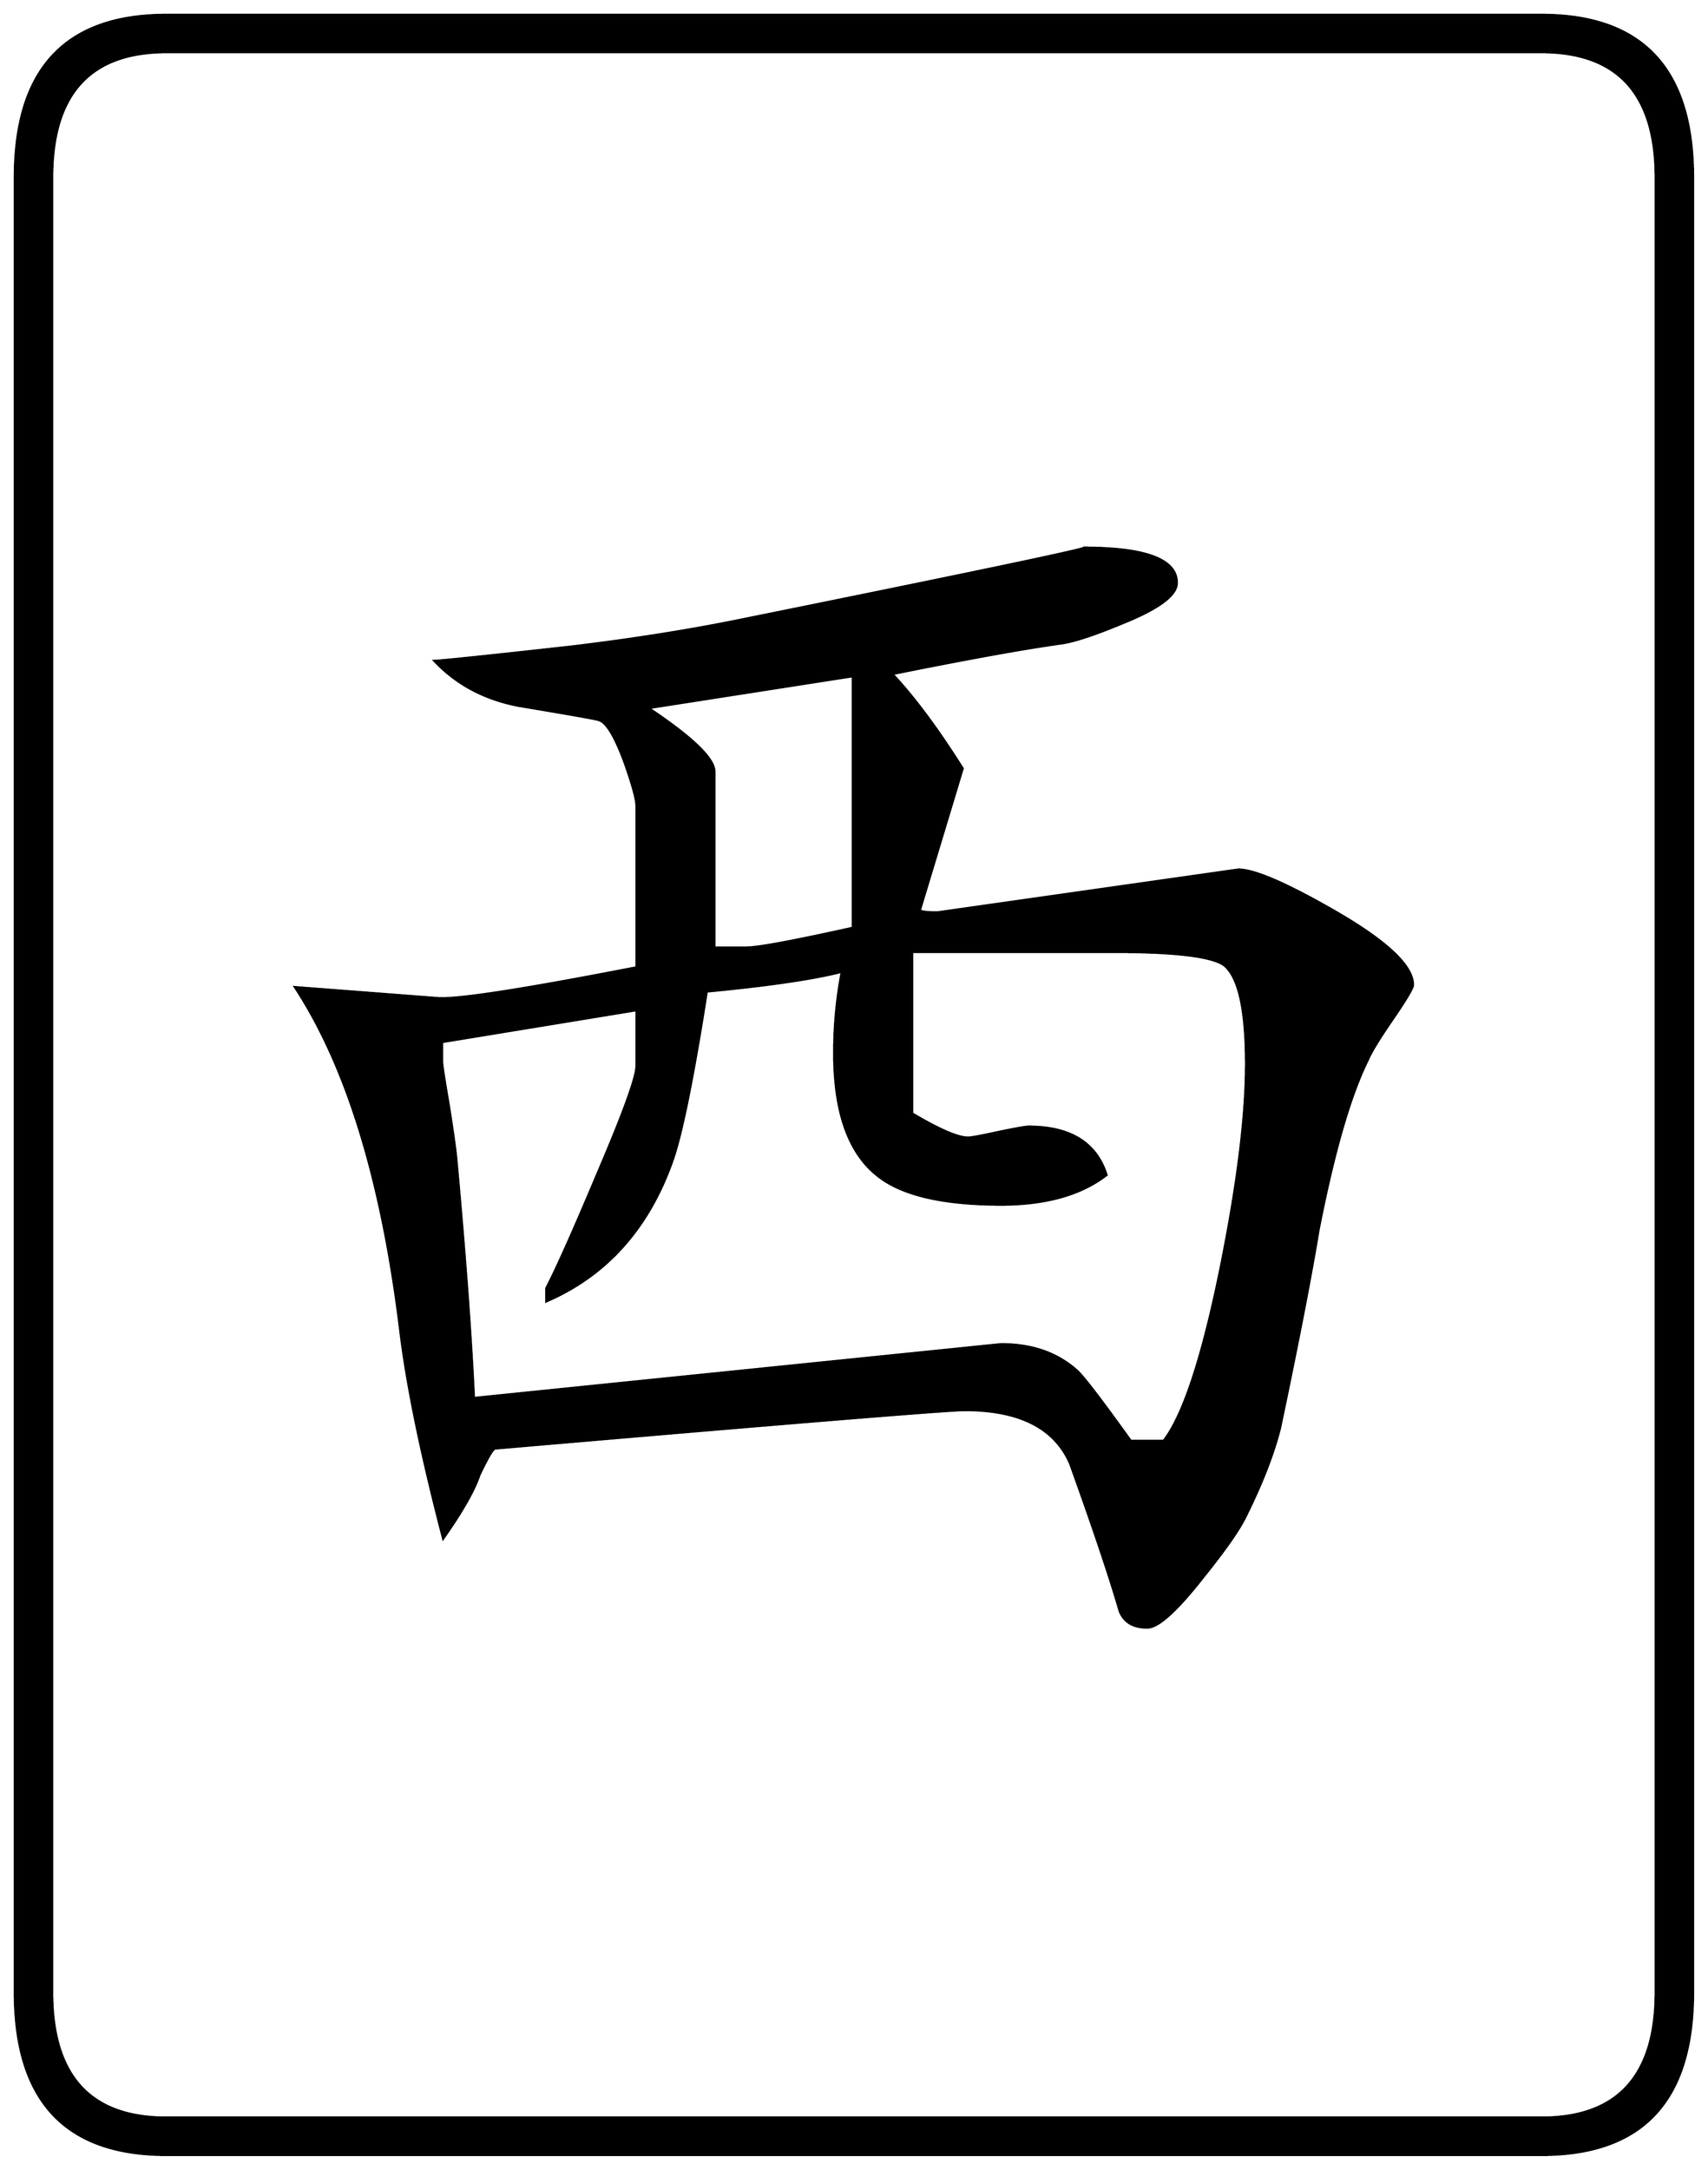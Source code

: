 


\begin{tikzpicture}[y=0.80pt, x=0.80pt, yscale=-1.0, xscale=1.0, inner sep=0pt, outer sep=0pt]
\begin{scope}[shift={(100.0,1706.0)},nonzero rule]
  \path[draw=.,fill=.,line width=1.600pt] (1578.0,244.0) .. controls
    (1578.0,342.667) and (1532.0,392.0) .. (1440.0,392.0) --
    (188.0,392.0) .. controls (96.0,392.0) and (50.0,342.667) ..
    (50.0,244.0) -- (50.0,-1408.0) .. controls (50.0,-1506.667)
    and (96.0,-1556.0) .. (188.0,-1556.0) -- (1440.0,-1556.0) ..
    controls (1532.0,-1556.0) and (1578.0,-1506.667) ..
    (1578.0,-1408.0) -- (1578.0,244.0) -- cycle(1544.0,244.0) --
    (1544.0,-1408.0) .. controls (1544.0,-1484.0) and
    (1509.333,-1522.0) .. (1440.0,-1522.0) -- (188.0,-1522.0) ..
    controls (118.667,-1522.0) and (84.0,-1484.0) ..
    (84.0,-1408.0) -- (84.0,244.0) .. controls (84.0,320.0) and
    (118.667,358.0) .. (188.0,358.0) -- (1440.0,358.0) .. controls
    (1509.333,358.0) and (1544.0,320.0) .. (1544.0,244.0) --
    cycle(1323.0,-673.0) .. controls (1323.0,-670.333) and
    (1317.333,-660.667) .. (1306.0,-644.0) .. controls
    (1292.667,-624.667) and (1284.667,-611.667) .. (1282.0,-605.0) ..
    controls (1266.0,-573.0) and (1251.0,-521.333) ..
    (1237.0,-450.0) .. controls (1230.333,-409.333) and
    (1218.667,-349.333) .. (1202.0,-270.0) .. controls
    (1196.0,-246.0) and (1185.333,-218.667) .. (1170.0,-188.0) ..
    controls (1164.0,-176.0) and (1151.333,-158.0) ..
    (1132.0,-134.0) .. controls (1108.0,-103.333) and
    (1091.0,-88.0) .. (1081.0,-88.0) .. controls (1068.333,-88.0)
    and (1060.0,-93.0) .. (1056.0,-103.0) .. controls
    (1047.333,-133.0) and (1032.333,-177.667) .. (1011.0,-237.0) ..
    controls (997.0,-269.667) and (965.0,-286.0) .. (915.0,-286.0)
    .. controls (899.667,-286.0) and (757.0,-274.333) ..
    (487.0,-251.0) .. controls (485.0,-250.333) and (480.333,-242.333)
    .. (473.0,-227.0) .. controls (468.333,-213.0) and
    (457.333,-193.667) .. (440.0,-169.0) .. controls (420.0,-245.667)
    and (407.0,-308.667) .. (401.0,-358.0) .. controls
    (384.333,-494.667) and (352.333,-599.0) .. (305.0,-671.0) --
    (435.0,-661.0) .. controls (453.0,-659.667) and (513.333,-669.0)
    .. (616.0,-689.0) -- (616.0,-836.0) .. controls
    (616.0,-842.0) and (612.333,-855.333) .. (605.0,-876.0) ..
    controls (596.333,-899.333) and (588.667,-912.0) .. (582.0,-914.0)
    .. controls (581.333,-914.667) and (557.0,-919.0) ..
    (509.0,-927.0) .. controls (477.667,-933.0) and (452.0,-946.667)
    .. (432.0,-968.0) .. controls (437.333,-968.0) and
    (479.0,-972.333) .. (557.0,-981.0) .. controls (612.333,-987.667)
    and (663.0,-995.667) .. (709.0,-1005.0) .. controls
    (926.333,-1049.0) and (1031.0,-1071.0) .. (1023.0,-1071.0) ..
    controls (1079.667,-1071.0) and (1108.0,-1060.333) ..
    (1108.0,-1039.0) .. controls (1108.0,-1027.667) and
    (1091.333,-1015.333) .. (1058.0,-1002.0) .. controls
    (1034.0,-992.0) and (1016.0,-986.0) .. (1004.0,-984.0) ..
    controls (970.0,-979.333) and (918.333,-970.0) .. (849.0,-956.0)
    .. controls (869.0,-934.667) and (890.333,-906.0) ..
    (913.0,-870.0) -- (874.0,-741.0) .. controls (875.333,-739.667)
    and (880.667,-739.0) .. (890.0,-739.0) -- (1164.0,-778.0) ..
    controls (1178.667,-778.0) and (1208.0,-765.333) ..
    (1252.0,-740.0) .. controls (1299.333,-712.667) and
    (1323.0,-690.333) .. (1323.0,-673.0) -- cycle(813.0,-725.0) --
    (813.0,-954.0) -- (627.0,-925.0) .. controls (667.0,-898.333)
    and (687.0,-879.0) .. (687.0,-867.0) -- (687.0,-707.0) --
    (716.0,-707.0) .. controls (726.667,-707.0) and (759.0,-713.0)
    .. (813.0,-725.0) -- cycle(1171.0,-601.0) .. controls
    (1171.0,-650.333) and (1164.333,-680.333) .. (1151.0,-691.0) ..
    controls (1139.667,-699.0) and (1106.667,-703.0) ..
    (1052.0,-703.0) -- (867.0,-703.0) -- (867.0,-556.0) ..
    controls (891.667,-541.333) and (908.667,-534.0) .. (918.0,-534.0)
    .. controls (920.667,-534.0) and (929.667,-535.667) ..
    (945.0,-539.0) .. controls (961.0,-542.333) and (970.333,-544.0)
    .. (973.0,-544.0) .. controls (1011.0,-544.0) and
    (1034.667,-529.333) .. (1044.0,-500.0) .. controls
    (1020.667,-482.0) and (988.667,-473.0) .. (948.0,-473.0) ..
    controls (895.333,-473.0) and (858.0,-481.667) .. (836.0,-499.0)
    .. controls (809.333,-519.667) and (796.0,-557.0) ..
    (796.0,-611.0) .. controls (796.0,-636.333) and (798.333,-661.0)
    .. (803.0,-685.0) .. controls (777.0,-678.333) and
    (736.0,-672.333) .. (680.0,-667.0) .. controls (667.333,-586.333)
    and (656.667,-534.333) .. (648.0,-511.0) .. controls
    (626.0,-450.333) and (588.0,-408.333) .. (534.0,-385.0) --
    (534.0,-397.0) .. controls (543.333,-415.0) and (558.667,-449.333)
    .. (580.0,-500.0) .. controls (604.0,-556.0) and
    (616.0,-589.0) .. (616.0,-599.0) -- (616.0,-650.0) --
    (439.0,-621.0) -- (439.0,-603.0) .. controls (439.0,-600.333)
    and (441.0,-587.333) .. (445.0,-564.0) .. controls
    (449.0,-538.667) and (451.333,-522.0) .. (452.0,-514.0) ..
    controls (460.0,-426.667) and (465.333,-354.333) .. (468.0,-297.0)
    -- (948.0,-346.0) .. controls (976.667,-346.0) and
    (1000.0,-337.667) .. (1018.0,-321.0) .. controls
    (1024.667,-314.333) and (1040.667,-293.333) .. (1066.0,-258.0) --
    (1096.0,-258.0) .. controls (1114.0,-281.333) and
    (1131.333,-334.0) .. (1148.0,-416.0) .. controls
    (1163.333,-492.0) and (1171.0,-553.667) .. (1171.0,-601.0) --
    cycle;
\end{scope}

\end{tikzpicture}

